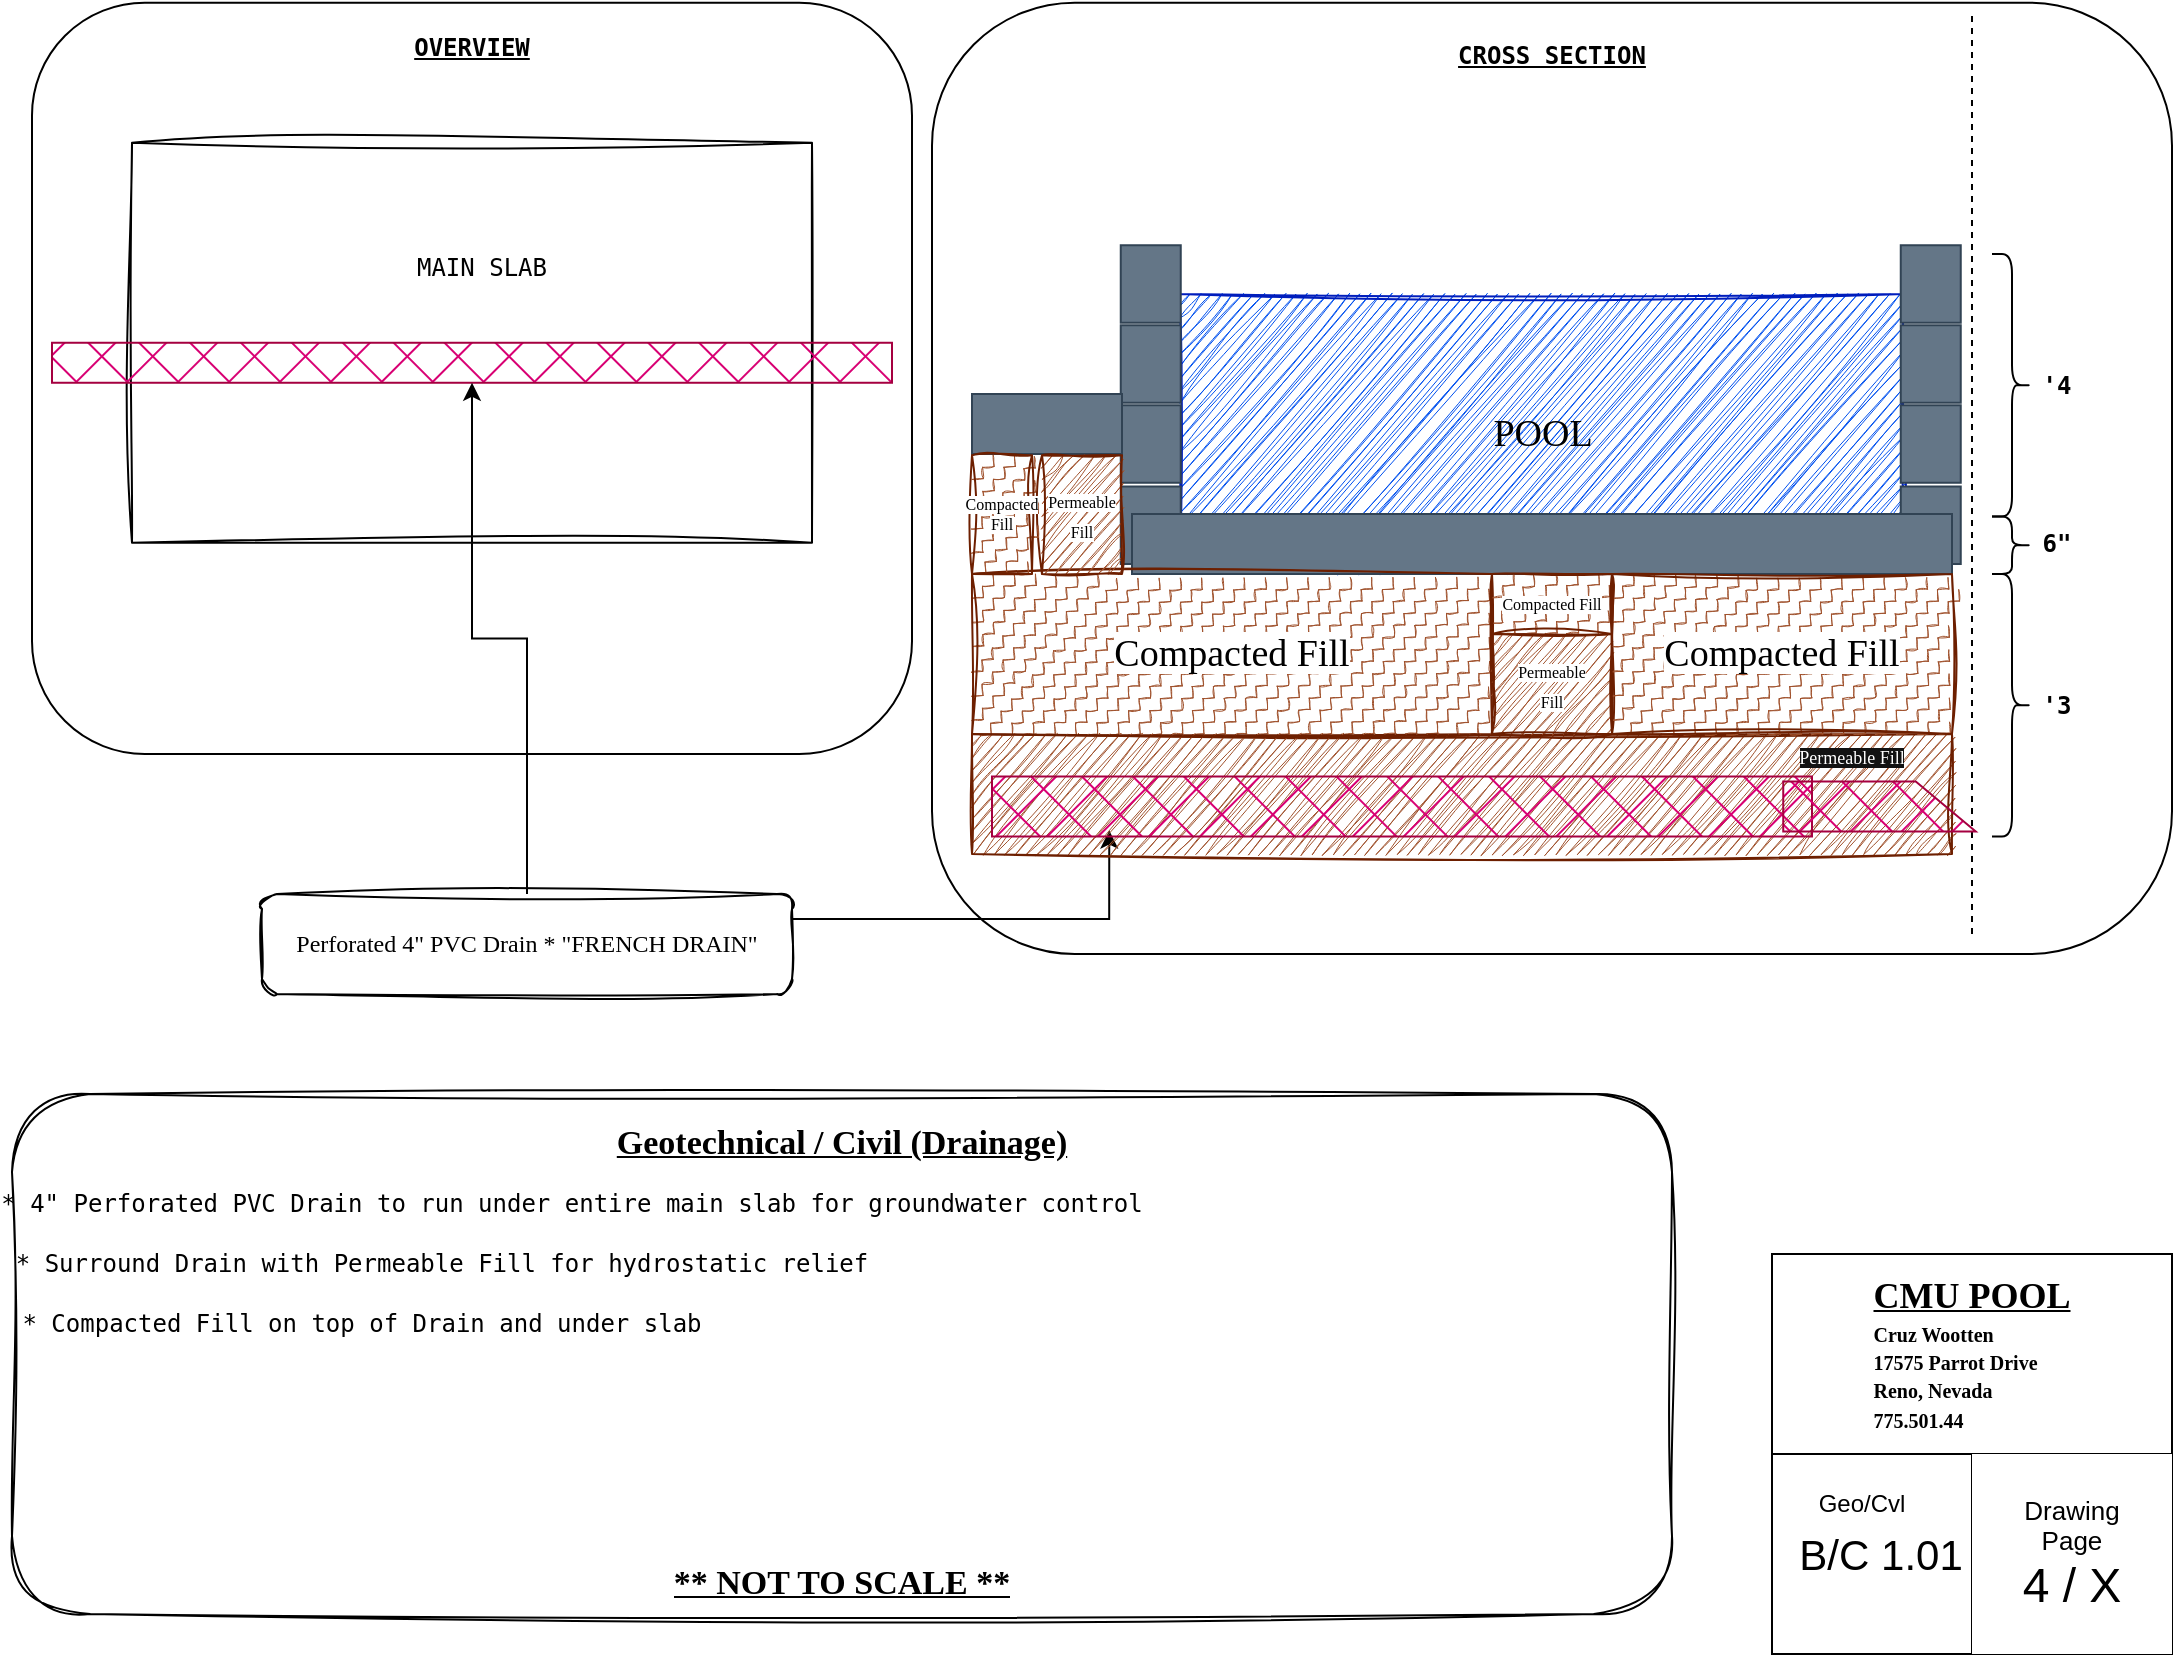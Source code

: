 <mxfile version="27.1.6">
  <diagram name="Page-1" id="yAkueWH8tclE_65RSBvn">
    <mxGraphModel dx="2633" dy="1028" grid="1" gridSize="10" guides="1" tooltips="1" connect="1" arrows="1" fold="1" page="1" pageScale="1" pageWidth="1100" pageHeight="850" math="0" shadow="0">
      <root>
        <mxCell id="0" />
        <mxCell id="1" parent="0" />
        <mxCell id="7VhkDWfRYn6-bfuRAL9O-2" value="" style="rounded=1;whiteSpace=wrap;html=1;movable=0;resizable=0;rotatable=0;deletable=0;editable=0;locked=1;connectable=0;" parent="1" vertex="1">
          <mxGeometry x="470" y="14.38" width="620" height="475.62" as="geometry" />
        </mxCell>
        <mxCell id="7VhkDWfRYn6-bfuRAL9O-1" value="" style="rounded=1;whiteSpace=wrap;html=1;" parent="1" vertex="1">
          <mxGeometry x="20" y="14.38" width="440" height="375.62" as="geometry" />
        </mxCell>
        <mxCell id="uHRIR_JINjC9fajswvWd-5" value="" style="rounded=1;whiteSpace=wrap;html=1;sketch=1;curveFitting=1;jiggle=2;" parent="1" vertex="1">
          <mxGeometry x="10" y="560" width="830" height="260" as="geometry" />
        </mxCell>
        <mxCell id="sH69yQ1ZhXcAEsHfrU8D-1" value="" style="rounded=0;whiteSpace=wrap;html=1;sketch=1;curveFitting=1;jiggle=2;" parent="1" vertex="1">
          <mxGeometry x="70" y="84.38" width="340" height="200" as="geometry" />
        </mxCell>
        <mxCell id="mBHjW366EDlgSjZvG0Kb-1" value="&lt;font face=&quot;Lucida Console&quot;&gt;Geotechnical / Civil (Drainage)&lt;/font&gt;&lt;div&gt;&lt;br&gt;&lt;/div&gt;" style="text;html=1;align=center;verticalAlign=middle;whiteSpace=wrap;rounded=0;fontStyle=5;fontSize=17;" parent="1" vertex="1">
          <mxGeometry x="165" y="560" width="520" height="70" as="geometry" />
        </mxCell>
        <mxCell id="uHRIR_JINjC9fajswvWd-6" value="&lt;pre&gt;MAIN SLAB&lt;/pre&gt;" style="text;html=1;align=center;verticalAlign=middle;whiteSpace=wrap;rounded=0;" parent="1" vertex="1">
          <mxGeometry x="200" y="124.38" width="90" height="45" as="geometry" />
        </mxCell>
        <mxCell id="uHRIR_JINjC9fajswvWd-14" value="&lt;pre&gt;&lt;b style=&quot;&quot;&gt;&lt;u style=&quot;&quot;&gt;&lt;font face=&quot;Lucida Console&quot; style=&quot;font-size: 17px;&quot;&gt;** NOT TO SCALE **&lt;/font&gt;&lt;/u&gt;&lt;/b&gt;&lt;/pre&gt;" style="text;strokeColor=none;fillColor=none;align=center;verticalAlign=middle;spacingLeft=4;spacingRight=4;overflow=hidden;points=[[0,0.5],[1,0.5]];portConstraint=eastwest;rotatable=0;whiteSpace=wrap;html=1;" parent="1" vertex="1">
          <mxGeometry x="285" y="780" width="280" height="40" as="geometry" />
        </mxCell>
        <mxCell id="vKAQ_r-t-Htgs6Gfas-m-2" value="&lt;u&gt;&lt;font face=&quot;Lucida Console&quot; style=&quot;font-size: 18px;&quot;&gt;CMU POOL&lt;/font&gt;&lt;/u&gt;&lt;div style=&quot;text-align: left;&quot;&gt;&lt;span style=&quot;font-size: 10px;&quot;&gt;&lt;font face=&quot;Lucida Console&quot;&gt;Cruz Wootten&lt;/font&gt;&lt;/span&gt;&lt;/div&gt;&lt;div style=&quot;text-align: left;&quot;&gt;&lt;font face=&quot;Lucida Console&quot;&gt;&lt;span style=&quot;font-size: 10px; background-color: transparent; color: light-dark(rgb(0, 0, 0), rgb(255, 255, 255));&quot;&gt;17575 Parrot Drive&amp;nbsp;&lt;/span&gt;&lt;br&gt;&lt;span style=&quot;font-size: 10px; background-color: transparent; color: light-dark(rgb(0, 0, 0), rgb(255, 255, 255));&quot;&gt;Reno, Nevada&lt;/span&gt;&lt;/font&gt;&lt;/div&gt;&lt;div style=&quot;text-align: left;&quot;&gt;&lt;span style=&quot;background-color: transparent; color: light-dark(rgb(0, 0, 0), rgb(255, 255, 255)); font-size: 10px;&quot;&gt;&lt;font face=&quot;Lucida Console&quot;&gt;775.501.44&lt;/font&gt;&lt;/span&gt;&lt;/div&gt;" style="swimlane;whiteSpace=wrap;html=1;startSize=100;align=center;" parent="1" vertex="1">
          <mxGeometry x="890" y="640" width="200" height="200" as="geometry" />
        </mxCell>
        <mxCell id="vKAQ_r-t-Htgs6Gfas-m-3" value="&lt;font style=&quot;font-size: 21px;&quot;&gt;&amp;nbsp; B/C 1.01&lt;/font&gt;" style="text;html=1;align=left;verticalAlign=middle;whiteSpace=wrap;rounded=0;" parent="vKAQ_r-t-Htgs6Gfas-m-2" vertex="1">
          <mxGeometry y="100" width="200" height="100" as="geometry" />
        </mxCell>
        <mxCell id="vKAQ_r-t-Htgs6Gfas-m-4" value="Geo/Cvl" style="text;html=1;align=center;verticalAlign=middle;whiteSpace=wrap;rounded=0;" parent="vKAQ_r-t-Htgs6Gfas-m-2" vertex="1">
          <mxGeometry x="10" y="110" width="70" height="30" as="geometry" />
        </mxCell>
        <mxCell id="vKAQ_r-t-Htgs6Gfas-m-5" value="" style="endArrow=none;html=1;rounded=0;exitX=0.5;exitY=1;exitDx=0;exitDy=0;" parent="vKAQ_r-t-Htgs6Gfas-m-2" source="vKAQ_r-t-Htgs6Gfas-m-3" edge="1">
          <mxGeometry width="50" height="50" relative="1" as="geometry">
            <mxPoint x="50" y="150" as="sourcePoint" />
            <mxPoint x="100" y="100" as="targetPoint" />
          </mxGeometry>
        </mxCell>
        <mxCell id="vKAQ_r-t-Htgs6Gfas-m-6" value="&lt;div&gt;&lt;font style=&quot;font-size: 13px;&quot;&gt;Drawing&lt;/font&gt;&lt;/div&gt;&lt;div&gt;&lt;font style=&quot;font-size: 13px;&quot;&gt;Page&lt;/font&gt;&lt;/div&gt;&lt;div&gt;&lt;span style=&quot;font-size: 24px; background-color: transparent; color: light-dark(rgb(0, 0, 0), rgb(255, 255, 255));&quot;&gt;4 / X&lt;/span&gt;&lt;/div&gt;" style="text;html=1;align=center;verticalAlign=middle;whiteSpace=wrap;rounded=0;fillColor=default;" parent="1" vertex="1">
          <mxGeometry x="990" y="740" width="100" height="100" as="geometry" />
        </mxCell>
        <mxCell id="vKAQ_r-t-Htgs6Gfas-m-12" value="" style="rounded=0;whiteSpace=wrap;html=1;fillColor=#d80073;fontColor=#ffffff;strokeColor=#A50040;fillStyle=cross-hatch;" parent="1" vertex="1">
          <mxGeometry x="30" y="184.38" width="420" height="20" as="geometry" />
        </mxCell>
        <mxCell id="dpI8m116e4qu7KSGH_1Q-10" style="edgeStyle=orthogonalEdgeStyle;rounded=0;orthogonalLoop=1;jettySize=auto;html=1;" parent="1" source="vKAQ_r-t-Htgs6Gfas-m-16" target="vKAQ_r-t-Htgs6Gfas-m-12" edge="1">
          <mxGeometry relative="1" as="geometry" />
        </mxCell>
        <mxCell id="vKAQ_r-t-Htgs6Gfas-m-16" value="&lt;font face=&quot;Lucida Console&quot;&gt;Perforated 4&quot; PVC Drain * &quot;FRENCH DRAIN&quot;&lt;/font&gt;" style="rounded=1;whiteSpace=wrap;html=1;sketch=1;curveFitting=1;jiggle=2;" parent="1" vertex="1">
          <mxGeometry x="135" y="460" width="265" height="50" as="geometry" />
        </mxCell>
        <mxCell id="vKAQ_r-t-Htgs6Gfas-m-18" value="&lt;pre&gt;* 4&quot; Perforated PVC Drain to run under entire main slab for groundwater control&lt;/pre&gt;" style="text;html=1;align=center;verticalAlign=middle;whiteSpace=wrap;rounded=0;strokeColor=none;" parent="1" vertex="1">
          <mxGeometry x="90" y="600" width="400" height="30" as="geometry" />
        </mxCell>
        <mxCell id="vKAQ_r-t-Htgs6Gfas-m-23" value="&lt;pre&gt;&lt;u&gt;&lt;b&gt;OVERVIEW&lt;/b&gt;&lt;/u&gt;&lt;/pre&gt;" style="text;html=1;align=center;verticalAlign=middle;whiteSpace=wrap;rounded=0;" parent="1" vertex="1">
          <mxGeometry x="195" y="14.38" width="90" height="45" as="geometry" />
        </mxCell>
        <mxCell id="vKAQ_r-t-Htgs6Gfas-m-24" value="&lt;pre&gt;&lt;b&gt;&lt;u&gt;CROSS SECTION&lt;/u&gt;&lt;/b&gt;&lt;/pre&gt;" style="text;html=1;align=center;verticalAlign=middle;whiteSpace=wrap;rounded=0;" parent="1" vertex="1">
          <mxGeometry x="720" y="18.75" width="120" height="45" as="geometry" />
        </mxCell>
        <mxCell id="vKAQ_r-t-Htgs6Gfas-m-20" style="edgeStyle=orthogonalEdgeStyle;rounded=0;orthogonalLoop=1;jettySize=auto;html=1;exitX=1;exitY=0.25;exitDx=0;exitDy=0;entryX=0.143;entryY=0.9;entryDx=0;entryDy=0;entryPerimeter=0;" parent="1" source="vKAQ_r-t-Htgs6Gfas-m-16" target="vKAQ_r-t-Htgs6Gfas-m-28" edge="1">
          <mxGeometry relative="1" as="geometry">
            <mxPoint x="640" y="450" as="targetPoint" />
          </mxGeometry>
        </mxCell>
        <mxCell id="vKAQ_r-t-Htgs6Gfas-m-31" value="&lt;font style=&quot;font-size: 19px; color: light-dark(rgb(0, 0, 0), rgb(255, 255, 255));&quot; face=&quot;Lucida Console&quot;&gt;POOL&lt;/font&gt;" style="rounded=0;whiteSpace=wrap;html=1;sketch=1;curveFitting=1;jiggle=2;fillColor=#0050ef;fontColor=#ffffff;strokeColor=#001DBC;" parent="1" vertex="1">
          <mxGeometry x="593.75" y="160" width="362.5" height="140" as="geometry" />
        </mxCell>
        <mxCell id="vKAQ_r-t-Htgs6Gfas-m-32" value="" style="rounded=0;whiteSpace=wrap;html=1;rotation=-90;fillColor=#647687;fontColor=#ffffff;strokeColor=#314354;" parent="1" vertex="1">
          <mxGeometry x="560" y="260.63" width="38.75" height="30" as="geometry" />
        </mxCell>
        <mxCell id="vKAQ_r-t-Htgs6Gfas-m-33" value="" style="rounded=0;whiteSpace=wrap;html=1;rotation=-90;fillColor=#647687;fontColor=#ffffff;strokeColor=#314354;" parent="1" vertex="1">
          <mxGeometry x="560" y="220" width="38.75" height="30" as="geometry" />
        </mxCell>
        <mxCell id="vKAQ_r-t-Htgs6Gfas-m-34" value="" style="rounded=0;whiteSpace=wrap;html=1;rotation=-90;fillColor=#647687;fontColor=#ffffff;strokeColor=#314354;" parent="1" vertex="1">
          <mxGeometry x="560" y="180" width="38.75" height="30" as="geometry" />
        </mxCell>
        <mxCell id="vKAQ_r-t-Htgs6Gfas-m-35" value="" style="rounded=0;whiteSpace=wrap;html=1;rotation=-90;fillColor=#647687;fontColor=#ffffff;strokeColor=#314354;" parent="1" vertex="1">
          <mxGeometry x="560" y="140" width="38.75" height="30" as="geometry" />
        </mxCell>
        <mxCell id="vKAQ_r-t-Htgs6Gfas-m-36" value="" style="rounded=0;whiteSpace=wrap;html=1;rotation=-90;fillColor=#647687;fontColor=#ffffff;strokeColor=#314354;" parent="1" vertex="1">
          <mxGeometry x="950" y="260.63" width="38.75" height="30" as="geometry" />
        </mxCell>
        <mxCell id="vKAQ_r-t-Htgs6Gfas-m-37" value="" style="rounded=0;whiteSpace=wrap;html=1;rotation=-90;fillColor=#647687;fontColor=#ffffff;strokeColor=#314354;" parent="1" vertex="1">
          <mxGeometry x="950" y="220" width="38.75" height="30" as="geometry" />
        </mxCell>
        <mxCell id="vKAQ_r-t-Htgs6Gfas-m-38" value="" style="rounded=0;whiteSpace=wrap;html=1;rotation=-90;fillColor=#647687;fontColor=#ffffff;strokeColor=#314354;" parent="1" vertex="1">
          <mxGeometry x="950" y="180" width="38.75" height="30" as="geometry" />
        </mxCell>
        <mxCell id="vKAQ_r-t-Htgs6Gfas-m-39" value="" style="rounded=0;whiteSpace=wrap;html=1;rotation=-90;fillColor=#647687;fontColor=#ffffff;strokeColor=#314354;" parent="1" vertex="1">
          <mxGeometry x="950" y="140" width="38.75" height="30" as="geometry" />
        </mxCell>
        <mxCell id="vKAQ_r-t-Htgs6Gfas-m-40" value="" style="rounded=0;whiteSpace=wrap;html=1;rotation=0;fillColor=#647687;fontColor=#ffffff;strokeColor=#314354;" parent="1" vertex="1">
          <mxGeometry x="570" y="270" width="410" height="30" as="geometry" />
        </mxCell>
        <mxCell id="vKAQ_r-t-Htgs6Gfas-m-41" value="&lt;pre&gt;* Surround Drain with Permeable Fill for hydrostatic relief&lt;/pre&gt;" style="text;html=1;align=center;verticalAlign=middle;whiteSpace=wrap;rounded=0;strokeColor=none;" parent="1" vertex="1">
          <mxGeometry x="20" y="630" width="410" height="30" as="geometry" />
        </mxCell>
        <mxCell id="vKAQ_r-t-Htgs6Gfas-m-42" value="&lt;pre&gt;* Compacted Fill on top of Drain and under slab&lt;/pre&gt;" style="text;html=1;align=center;verticalAlign=middle;whiteSpace=wrap;rounded=0;strokeColor=none;" parent="1" vertex="1">
          <mxGeometry x="20" y="660" width="330" height="30" as="geometry" />
        </mxCell>
        <mxCell id="dpI8m116e4qu7KSGH_1Q-1" value="&lt;font face=&quot;Lucida Console&quot; style=&quot;font-size: 19px; color: light-dark(rgb(0, 0, 0), rgb(11, 255, 128)); background-color: light-dark(#ffffff, var(--ge-dark-color, #121212));&quot;&gt;Compacted Fill&lt;/font&gt;" style="rounded=0;whiteSpace=wrap;html=1;fillColor=light-dark(#A0522D,#7F00FF);fontColor=#ffffff;strokeColor=#6D1F00;sketch=1;curveFitting=1;jiggle=2;fillStyle=zigzag-line;align=center;verticalAlign=middle;fontFamily=Helvetica;fontSize=12;" parent="1" vertex="1">
          <mxGeometry x="490" y="300" width="260" height="80" as="geometry" />
        </mxCell>
        <mxCell id="dpI8m116e4qu7KSGH_1Q-2" value="&lt;div style=&quot;line-height: 70%;&quot;&gt;&lt;br&gt;&lt;/div&gt;" style="rounded=0;whiteSpace=wrap;html=1;fillColor=#a0522d;fontColor=#ffffff;strokeColor=#6D1F00;sketch=1;curveFitting=1;jiggle=2;" parent="1" vertex="1">
          <mxGeometry x="490" y="380" width="490" height="60" as="geometry" />
        </mxCell>
        <mxCell id="dpI8m116e4qu7KSGH_1Q-3" value="&lt;font face=&quot;Lucida Console&quot; style=&quot;background-color: light-dark(#ffffff, var(--ge-dark-color, #121212)); color: light-dark(rgb(0, 0, 0), rgb(255, 255, 255)); font-size: 8px;&quot;&gt;Permeable&lt;/font&gt;&lt;div&gt;&lt;font face=&quot;Lucida Console&quot; style=&quot;background-color: light-dark(#ffffff, var(--ge-dark-color, #121212)); color: light-dark(rgb(0, 0, 0), rgb(255, 255, 255)); font-size: 8px;&quot;&gt;Fill&lt;/font&gt;&lt;/div&gt;" style="rounded=0;whiteSpace=wrap;html=1;fillColor=#a0522d;fontColor=#ffffff;strokeColor=#6D1F00;sketch=1;curveFitting=1;jiggle=2;" parent="1" vertex="1">
          <mxGeometry x="750" y="330" width="60" height="50" as="geometry" />
        </mxCell>
        <mxCell id="dpI8m116e4qu7KSGH_1Q-4" value="&lt;font face=&quot;Lucida Console&quot; style=&quot;color: light-dark(rgb(0, 0, 0), rgb(11, 255, 128)); background-color: light-dark(#ffffff, var(--ge-dark-color, #121212));&quot;&gt;Compacted Fill&lt;/font&gt;" style="rounded=0;whiteSpace=wrap;html=1;fillColor=light-dark(#A0522D,#7F00FF);fontColor=#ffffff;strokeColor=#6D1F00;sketch=1;curveFitting=1;jiggle=2;fillStyle=zigzag-line;align=center;verticalAlign=middle;fontFamily=Helvetica;fontSize=8;" parent="1" vertex="1">
          <mxGeometry x="750" y="300" width="60" height="30" as="geometry" />
        </mxCell>
        <mxCell id="vKAQ_r-t-Htgs6Gfas-m-28" value="" style="rounded=0;whiteSpace=wrap;html=1;fillStyle=cross-hatch;fillColor=#d80073;strokeColor=#A50040;align=center;verticalAlign=middle;fontFamily=Helvetica;fontSize=12;fontColor=#ffffff;" parent="1" vertex="1">
          <mxGeometry x="500" y="401.25" width="410" height="30" as="geometry" />
        </mxCell>
        <mxCell id="dpI8m116e4qu7KSGH_1Q-5" value="&lt;font face=&quot;Lucida Console&quot; style=&quot;font-size: 19px; color: light-dark(rgb(0, 0, 0), rgb(11, 255, 128)); background-color: light-dark(#ffffff, var(--ge-dark-color, #121212));&quot;&gt;Compacted Fill&lt;/font&gt;" style="rounded=0;whiteSpace=wrap;html=1;fillColor=light-dark(#A0522D,#7F00FF);fontColor=#ffffff;strokeColor=#6D1F00;sketch=1;curveFitting=1;jiggle=2;fillStyle=zigzag-line;align=center;verticalAlign=middle;fontFamily=Helvetica;fontSize=12;" parent="1" vertex="1">
          <mxGeometry x="810" y="300" width="170" height="80" as="geometry" />
        </mxCell>
        <mxCell id="dpI8m116e4qu7KSGH_1Q-6" value="" style="rounded=0;whiteSpace=wrap;html=1;rotation=0;fillColor=#647687;fontColor=#ffffff;strokeColor=#314354;" parent="1" vertex="1">
          <mxGeometry x="490" y="210" width="75" height="30" as="geometry" />
        </mxCell>
        <mxCell id="dpI8m116e4qu7KSGH_1Q-8" value="&lt;font face=&quot;Lucida Console&quot; style=&quot;background-color: light-dark(#ffffff, var(--ge-dark-color, #121212)); color: light-dark(rgb(0, 0, 0), rgb(255, 255, 255)); font-size: 8px;&quot;&gt;Permeable&lt;/font&gt;&lt;div&gt;&lt;font face=&quot;Lucida Console&quot; style=&quot;background-color: light-dark(#ffffff, var(--ge-dark-color, #121212)); color: light-dark(rgb(0, 0, 0), rgb(255, 255, 255)); font-size: 8px;&quot;&gt;Fill&lt;/font&gt;&lt;/div&gt;" style="rounded=0;whiteSpace=wrap;html=1;fillColor=#a0522d;fontColor=#ffffff;strokeColor=#6D1F00;sketch=1;curveFitting=1;jiggle=2;" parent="1" vertex="1">
          <mxGeometry x="525" y="240.63" width="40" height="59.37" as="geometry" />
        </mxCell>
        <mxCell id="dpI8m116e4qu7KSGH_1Q-9" value="&lt;font face=&quot;Lucida Console&quot; style=&quot;color: light-dark(rgb(0, 0, 0), rgb(11, 255, 128)); background-color: light-dark(#ffffff, var(--ge-dark-color, #121212));&quot;&gt;Compacted Fill&lt;/font&gt;" style="rounded=0;whiteSpace=wrap;html=1;fillColor=light-dark(#A0522D,#7F00FF);fontColor=#ffffff;strokeColor=#6D1F00;sketch=1;curveFitting=1;jiggle=2;fillStyle=zigzag-line;align=center;verticalAlign=middle;fontFamily=Helvetica;fontSize=8;" parent="1" vertex="1">
          <mxGeometry x="490" y="240.63" width="30" height="59.37" as="geometry" />
        </mxCell>
        <mxCell id="dpI8m116e4qu7KSGH_1Q-11" value="" style="shape=curlyBracket;whiteSpace=wrap;html=1;rounded=1;flipH=1;labelPosition=right;verticalLabelPosition=middle;align=left;verticalAlign=middle;" parent="1" vertex="1">
          <mxGeometry x="1000" y="140" width="20" height="131.25" as="geometry" />
        </mxCell>
        <mxCell id="dpI8m116e4qu7KSGH_1Q-12" value="&lt;pre&gt;&lt;b&gt;&#39;4&lt;/b&gt;&lt;/pre&gt;" style="text;html=1;align=center;verticalAlign=middle;whiteSpace=wrap;rounded=0;" parent="1" vertex="1">
          <mxGeometry x="1020" y="183.12" width="25" height="45" as="geometry" />
        </mxCell>
        <mxCell id="dpI8m116e4qu7KSGH_1Q-13" value="" style="shape=curlyBracket;whiteSpace=wrap;html=1;rounded=1;flipH=1;labelPosition=right;verticalLabelPosition=middle;align=left;verticalAlign=middle;" parent="1" vertex="1">
          <mxGeometry x="1000" y="300" width="20" height="131.25" as="geometry" />
        </mxCell>
        <mxCell id="dpI8m116e4qu7KSGH_1Q-14" value="&lt;pre&gt;&lt;b&gt;&#39;3&lt;/b&gt;&lt;/pre&gt;" style="text;html=1;align=center;verticalAlign=middle;whiteSpace=wrap;rounded=0;" parent="1" vertex="1">
          <mxGeometry x="1020" y="343.13" width="25" height="45" as="geometry" />
        </mxCell>
        <mxCell id="dpI8m116e4qu7KSGH_1Q-15" value="" style="shape=curlyBracket;whiteSpace=wrap;html=1;rounded=1;flipH=1;labelPosition=right;verticalLabelPosition=middle;align=left;verticalAlign=middle;" parent="1" vertex="1">
          <mxGeometry x="1000" y="271.25" width="20" height="28.75" as="geometry" />
        </mxCell>
        <mxCell id="dpI8m116e4qu7KSGH_1Q-18" value="&lt;pre&gt;&lt;b&gt;6&quot;&lt;/b&gt;&lt;/pre&gt;" style="text;html=1;align=center;verticalAlign=middle;whiteSpace=wrap;rounded=0;" parent="1" vertex="1">
          <mxGeometry x="1020" y="262.5" width="25" height="45" as="geometry" />
        </mxCell>
        <mxCell id="dpI8m116e4qu7KSGH_1Q-21" value="" style="endArrow=none;dashed=1;html=1;rounded=0;" parent="1" edge="1">
          <mxGeometry width="50" height="50" relative="1" as="geometry">
            <mxPoint x="990" y="480" as="sourcePoint" />
            <mxPoint x="990" y="20" as="targetPoint" />
          </mxGeometry>
        </mxCell>
        <mxCell id="U66mHIXYqvesk3DRwIvC-3" value="" style="shape=manualInput;whiteSpace=wrap;html=1;rotation=90;rounded=0;fillStyle=cross-hatch;strokeColor=#A50040;align=center;verticalAlign=middle;fontFamily=Helvetica;fontSize=12;fontColor=#ffffff;fillColor=#d80073;" vertex="1" parent="1">
          <mxGeometry x="931.25" y="368.12" width="25" height="96.25" as="geometry" />
        </mxCell>
        <mxCell id="U66mHIXYqvesk3DRwIvC-1" value="&lt;pre&gt;&lt;font face=&quot;Lucida Console&quot; style=&quot;white-space: normal; background-color: rgb(18, 18, 18); font-size: 9px; line-height: 6.3px;&quot;&gt;Permeable Fill&lt;/font&gt;&lt;/pre&gt;" style="text;html=1;align=center;verticalAlign=middle;whiteSpace=wrap;rounded=0;fontColor=#ffffff;fontFamily=Helvetica;fontSize=12;" vertex="1" parent="1">
          <mxGeometry x="830" y="368.12" width="200" height="45" as="geometry" />
        </mxCell>
      </root>
    </mxGraphModel>
  </diagram>
</mxfile>
